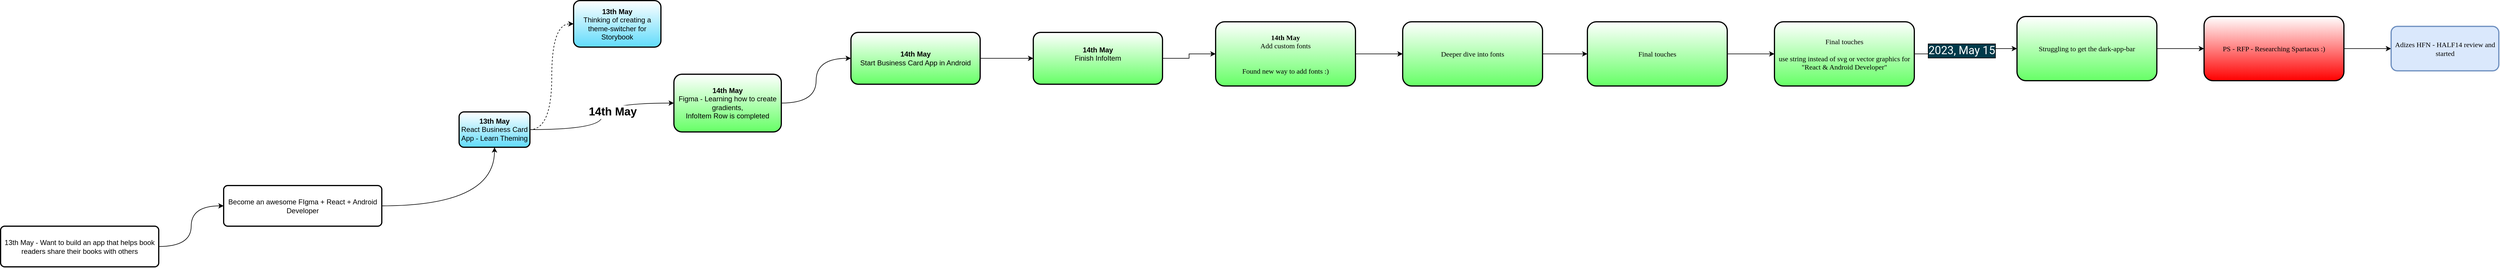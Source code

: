 <mxfile version="21.3.0" type="github">
  <diagram name="Page-1" id="gWOQzrso8Atp6gNEhlsF">
    <mxGraphModel dx="1354" dy="1017" grid="0" gridSize="10" guides="1" tooltips="1" connect="1" arrows="1" fold="1" page="0" pageScale="1" pageWidth="850" pageHeight="1100" math="0" shadow="0">
      <root>
        <mxCell id="0" />
        <mxCell id="1" parent="0" />
        <mxCell id="rfJibXWuo8m3Vh0Ya6If-3" value="" style="edgeStyle=orthogonalEdgeStyle;rounded=0;orthogonalLoop=1;jettySize=auto;html=1;elbow=vertical;curved=1;" parent="1" source="rfJibXWuo8m3Vh0Ya6If-1" target="rfJibXWuo8m3Vh0Ya6If-2" edge="1">
          <mxGeometry relative="1" as="geometry" />
        </mxCell>
        <mxCell id="rfJibXWuo8m3Vh0Ya6If-1" value="Become an awesome FIgma + React + Android Developer" style="rounded=1;whiteSpace=wrap;html=1;absoluteArcSize=1;arcSize=14;strokeWidth=2;" parent="1" vertex="1">
          <mxGeometry x="7" y="114" width="268" height="69" as="geometry" />
        </mxCell>
        <mxCell id="rfJibXWuo8m3Vh0Ya6If-5" style="edgeStyle=orthogonalEdgeStyle;rounded=0;orthogonalLoop=1;jettySize=auto;html=1;entryX=0;entryY=0.5;entryDx=0;entryDy=0;curved=1;dashed=1;" parent="1" source="rfJibXWuo8m3Vh0Ya6If-2" target="rfJibXWuo8m3Vh0Ya6If-4" edge="1">
          <mxGeometry relative="1" as="geometry" />
        </mxCell>
        <mxCell id="rfJibXWuo8m3Vh0Ya6If-7" style="edgeStyle=orthogonalEdgeStyle;rounded=0;orthogonalLoop=1;jettySize=auto;html=1;entryX=0;entryY=0.5;entryDx=0;entryDy=0;curved=1;" parent="1" source="rfJibXWuo8m3Vh0Ya6If-2" target="rfJibXWuo8m3Vh0Ya6If-6" edge="1">
          <mxGeometry relative="1" as="geometry" />
        </mxCell>
        <mxCell id="WqQrcuLiesJuJ7hRnjDI-5" value="&lt;div style=&quot;font-size: 19px;&quot;&gt;14th May&lt;/div&gt;" style="edgeLabel;html=1;align=center;verticalAlign=middle;resizable=0;points=[];fontStyle=1;fontSize=19;" parent="rfJibXWuo8m3Vh0Ya6If-7" vertex="1" connectable="0">
          <mxGeometry x="0.589" y="-3" relative="1" as="geometry">
            <mxPoint x="-45" y="12" as="offset" />
          </mxGeometry>
        </mxCell>
        <mxCell id="rfJibXWuo8m3Vh0Ya6If-2" value="&lt;b&gt;13th May&lt;/b&gt;&lt;br&gt;React Business Card App - Learn Theming" style="whiteSpace=wrap;html=1;rounded=1;arcSize=14;strokeWidth=2;gradientColor=#61dbfb;" parent="1" vertex="1">
          <mxGeometry x="406" y="-11" width="120" height="60" as="geometry" />
        </mxCell>
        <mxCell id="rfJibXWuo8m3Vh0Ya6If-4" value="&lt;div&gt;&lt;b&gt;13th May&lt;/b&gt;&lt;br&gt;Thinking of creating a theme-switcher for Storybook&lt;/div&gt;" style="whiteSpace=wrap;html=1;rounded=1;arcSize=14;strokeWidth=2;gradientColor=#61dbfb;" parent="1" vertex="1">
          <mxGeometry x="600" y="-200" width="148" height="79" as="geometry" />
        </mxCell>
        <mxCell id="3L2z6PyX_E9Ab5YrGkWX-4" value="" style="edgeStyle=orthogonalEdgeStyle;rounded=0;orthogonalLoop=1;jettySize=auto;html=1;elbow=vertical;curved=1;" parent="1" source="rfJibXWuo8m3Vh0Ya6If-6" target="3L2z6PyX_E9Ab5YrGkWX-3" edge="1">
          <mxGeometry relative="1" as="geometry" />
        </mxCell>
        <mxCell id="rfJibXWuo8m3Vh0Ya6If-6" value="&lt;b&gt;14th May&lt;/b&gt;&lt;br&gt;Figma - Learning how to create gradients,&lt;br&gt;&lt;div&gt;InfoItem Row is completed&lt;/div&gt;" style="whiteSpace=wrap;html=1;rounded=1;arcSize=14;strokeWidth=2;gradientColor=#66FF66;" parent="1" vertex="1">
          <mxGeometry x="770" y="-75" width="182" height="98" as="geometry" />
        </mxCell>
        <mxCell id="3L2z6PyX_E9Ab5YrGkWX-2" style="edgeStyle=orthogonalEdgeStyle;rounded=0;orthogonalLoop=1;jettySize=auto;html=1;entryX=0;entryY=0.5;entryDx=0;entryDy=0;curved=1;" parent="1" source="3L2z6PyX_E9Ab5YrGkWX-1" target="rfJibXWuo8m3Vh0Ya6If-1" edge="1">
          <mxGeometry relative="1" as="geometry" />
        </mxCell>
        <mxCell id="3L2z6PyX_E9Ab5YrGkWX-1" value="13th May - Want to build an app that helps book readers share their books with others" style="rounded=1;whiteSpace=wrap;html=1;absoluteArcSize=1;arcSize=14;strokeWidth=2;" parent="1" vertex="1">
          <mxGeometry x="-371" y="183" width="268" height="69" as="geometry" />
        </mxCell>
        <mxCell id="WqQrcuLiesJuJ7hRnjDI-2" value="" style="edgeStyle=orthogonalEdgeStyle;rounded=0;orthogonalLoop=1;jettySize=auto;html=1;" parent="1" source="3L2z6PyX_E9Ab5YrGkWX-3" target="WqQrcuLiesJuJ7hRnjDI-1" edge="1">
          <mxGeometry relative="1" as="geometry" />
        </mxCell>
        <mxCell id="3L2z6PyX_E9Ab5YrGkWX-3" value="&lt;b&gt;14th May&lt;/b&gt;&lt;br&gt;Start Business Card App in Android" style="whiteSpace=wrap;html=1;rounded=1;arcSize=14;strokeWidth=2;gradientColor=#66FF66;" parent="1" vertex="1">
          <mxGeometry x="1070" y="-146" width="219" height="88" as="geometry" />
        </mxCell>
        <mxCell id="WqQrcuLiesJuJ7hRnjDI-4" value="" style="edgeStyle=orthogonalEdgeStyle;rounded=0;orthogonalLoop=1;jettySize=auto;html=1;" parent="1" source="WqQrcuLiesJuJ7hRnjDI-1" target="WqQrcuLiesJuJ7hRnjDI-3" edge="1">
          <mxGeometry relative="1" as="geometry" />
        </mxCell>
        <mxCell id="WqQrcuLiesJuJ7hRnjDI-1" value="&lt;b&gt;14th May&lt;/b&gt;&lt;br&gt;Finish InfoItem&lt;br&gt;&lt;br&gt;" style="whiteSpace=wrap;html=1;rounded=1;arcSize=14;strokeWidth=2;gradientColor=#66FF66;" parent="1" vertex="1">
          <mxGeometry x="1379" y="-146" width="219" height="88" as="geometry" />
        </mxCell>
        <mxCell id="tdRE7tFdsl0-iKICJOXP-3" value="" style="edgeStyle=orthogonalEdgeStyle;rounded=0;orthogonalLoop=1;jettySize=auto;html=1;" parent="1" source="WqQrcuLiesJuJ7hRnjDI-3" target="tdRE7tFdsl0-iKICJOXP-2" edge="1">
          <mxGeometry relative="1" as="geometry" />
        </mxCell>
        <mxCell id="WqQrcuLiesJuJ7hRnjDI-3" value="&lt;b&gt;14th May&lt;/b&gt;&lt;br&gt;Add custom fonts&lt;br&gt;&lt;br&gt;&lt;br&gt;Found new way to add fonts :)" style="whiteSpace=wrap;html=1;rounded=1;arcSize=14;strokeWidth=2;gradientColor=#66FF66;fontFamily=Righteous;fontSource=https%3A%2F%2Ffonts.googleapis.com%2Fcss%3Ffamily%3DRighteous;" parent="1" vertex="1">
          <mxGeometry x="1688" y="-164" width="237" height="109" as="geometry" />
        </mxCell>
        <mxCell id="T3rdhm0dPMP_kiXG8oww-2" style="edgeStyle=orthogonalEdgeStyle;rounded=0;orthogonalLoop=1;jettySize=auto;html=1;entryX=0;entryY=0.5;entryDx=0;entryDy=0;" parent="1" source="tdRE7tFdsl0-iKICJOXP-2" target="T3rdhm0dPMP_kiXG8oww-1" edge="1">
          <mxGeometry relative="1" as="geometry" />
        </mxCell>
        <mxCell id="tdRE7tFdsl0-iKICJOXP-2" value="Deeper dive into fonts" style="whiteSpace=wrap;html=1;rounded=1;arcSize=14;strokeWidth=2;gradientColor=#66FF66;fontFamily=Righteous;fontSource=https%3A%2F%2Ffonts.googleapis.com%2Fcss%3Ffamily%3DRighteous;" parent="1" vertex="1">
          <mxGeometry x="2005" y="-164" width="237" height="109" as="geometry" />
        </mxCell>
        <mxCell id="T3rdhm0dPMP_kiXG8oww-4" value="" style="edgeStyle=orthogonalEdgeStyle;rounded=0;orthogonalLoop=1;jettySize=auto;html=1;" parent="1" source="T3rdhm0dPMP_kiXG8oww-1" target="T3rdhm0dPMP_kiXG8oww-3" edge="1">
          <mxGeometry relative="1" as="geometry" />
        </mxCell>
        <mxCell id="T3rdhm0dPMP_kiXG8oww-1" value="Final touches" style="whiteSpace=wrap;html=1;rounded=1;arcSize=14;strokeWidth=2;gradientColor=#66FF66;fontFamily=Righteous;fontSource=https%3A%2F%2Ffonts.googleapis.com%2Fcss%3Ffamily%3DRighteous;" parent="1" vertex="1">
          <mxGeometry x="2318" y="-164" width="237" height="109" as="geometry" />
        </mxCell>
        <mxCell id="T3rdhm0dPMP_kiXG8oww-6" value="" style="edgeStyle=orthogonalEdgeStyle;rounded=0;orthogonalLoop=1;jettySize=auto;html=1;spacing=13;labelBackgroundColor=#003A4A;labelBorderColor=default;" parent="1" source="T3rdhm0dPMP_kiXG8oww-3" target="T3rdhm0dPMP_kiXG8oww-5" edge="1">
          <mxGeometry relative="1" as="geometry" />
        </mxCell>
        <mxCell id="T3rdhm0dPMP_kiXG8oww-7" value="2023, May 15" style="edgeLabel;html=1;align=center;verticalAlign=middle;resizable=0;points=[];spacing=16;spacingTop=7;labelBackgroundColor=#003A4A;fontColor=#FFFFFF;fontSize=19;labelBorderColor=default;fontFamily=Roboto;fontSource=https%3A%2F%2Ffonts.googleapis.com%2Fcss%3Ffamily%3DRoboto;" parent="T3rdhm0dPMP_kiXG8oww-6" vertex="1" connectable="0">
          <mxGeometry x="0.093" y="-2" relative="1" as="geometry">
            <mxPoint x="-11" y="-2" as="offset" />
          </mxGeometry>
        </mxCell>
        <mxCell id="T3rdhm0dPMP_kiXG8oww-3" value="&lt;div&gt;Final touches&lt;/div&gt;&lt;div&gt;&lt;br&gt;&lt;/div&gt;&lt;div&gt;use string instead of svg or vector graphics for &quot;React &amp;amp; Android Developer&quot;&lt;br&gt;&lt;/div&gt;" style="whiteSpace=wrap;html=1;rounded=1;arcSize=14;strokeWidth=2;gradientColor=#66FF66;fontFamily=Righteous;fontSource=https%3A%2F%2Ffonts.googleapis.com%2Fcss%3Ffamily%3DRighteous;" parent="1" vertex="1">
          <mxGeometry x="2635" y="-164" width="237" height="109" as="geometry" />
        </mxCell>
        <mxCell id="5py03iGlfMN-J2reuQzo-2" value="" style="edgeStyle=orthogonalEdgeStyle;rounded=0;orthogonalLoop=1;jettySize=auto;html=1;" edge="1" parent="1" source="T3rdhm0dPMP_kiXG8oww-5" target="5py03iGlfMN-J2reuQzo-1">
          <mxGeometry relative="1" as="geometry" />
        </mxCell>
        <mxCell id="T3rdhm0dPMP_kiXG8oww-5" value="Struggling to get the dark-app-bar " style="whiteSpace=wrap;html=1;rounded=1;arcSize=14;strokeWidth=2;gradientColor=#66FF66;fontFamily=Righteous;fontSource=https%3A%2F%2Ffonts.googleapis.com%2Fcss%3Ffamily%3DRighteous;" parent="1" vertex="1">
          <mxGeometry x="3046" y="-173" width="237" height="109" as="geometry" />
        </mxCell>
        <mxCell id="5py03iGlfMN-J2reuQzo-4" value="" style="edgeStyle=orthogonalEdgeStyle;rounded=0;orthogonalLoop=1;jettySize=auto;html=1;" edge="1" parent="1" source="5py03iGlfMN-J2reuQzo-1" target="5py03iGlfMN-J2reuQzo-3">
          <mxGeometry relative="1" as="geometry" />
        </mxCell>
        <mxCell id="5py03iGlfMN-J2reuQzo-1" value="PS - RFP - Researching Spartacus :)" style="whiteSpace=wrap;html=1;rounded=1;arcSize=14;strokeWidth=2;gradientColor=#FF0000;fontFamily=Righteous;fontSource=https%3A%2F%2Ffonts.googleapis.com%2Fcss%3Ffamily%3DRighteous;" vertex="1" parent="1">
          <mxGeometry x="3363" y="-173" width="237" height="109" as="geometry" />
        </mxCell>
        <mxCell id="5py03iGlfMN-J2reuQzo-3" value="Adizes HFN - HALF14 review and started" style="whiteSpace=wrap;html=1;fontFamily=Righteous;rounded=1;arcSize=14;strokeWidth=2;fontSource=https%3A%2F%2Ffonts.googleapis.com%2Fcss%3Ffamily%3DRighteous;fillColor=#dae8fc;strokeColor=#6c8ebf;" vertex="1" parent="1">
          <mxGeometry x="3680" y="-156.25" width="182.5" height="75.5" as="geometry" />
        </mxCell>
      </root>
    </mxGraphModel>
  </diagram>
</mxfile>
